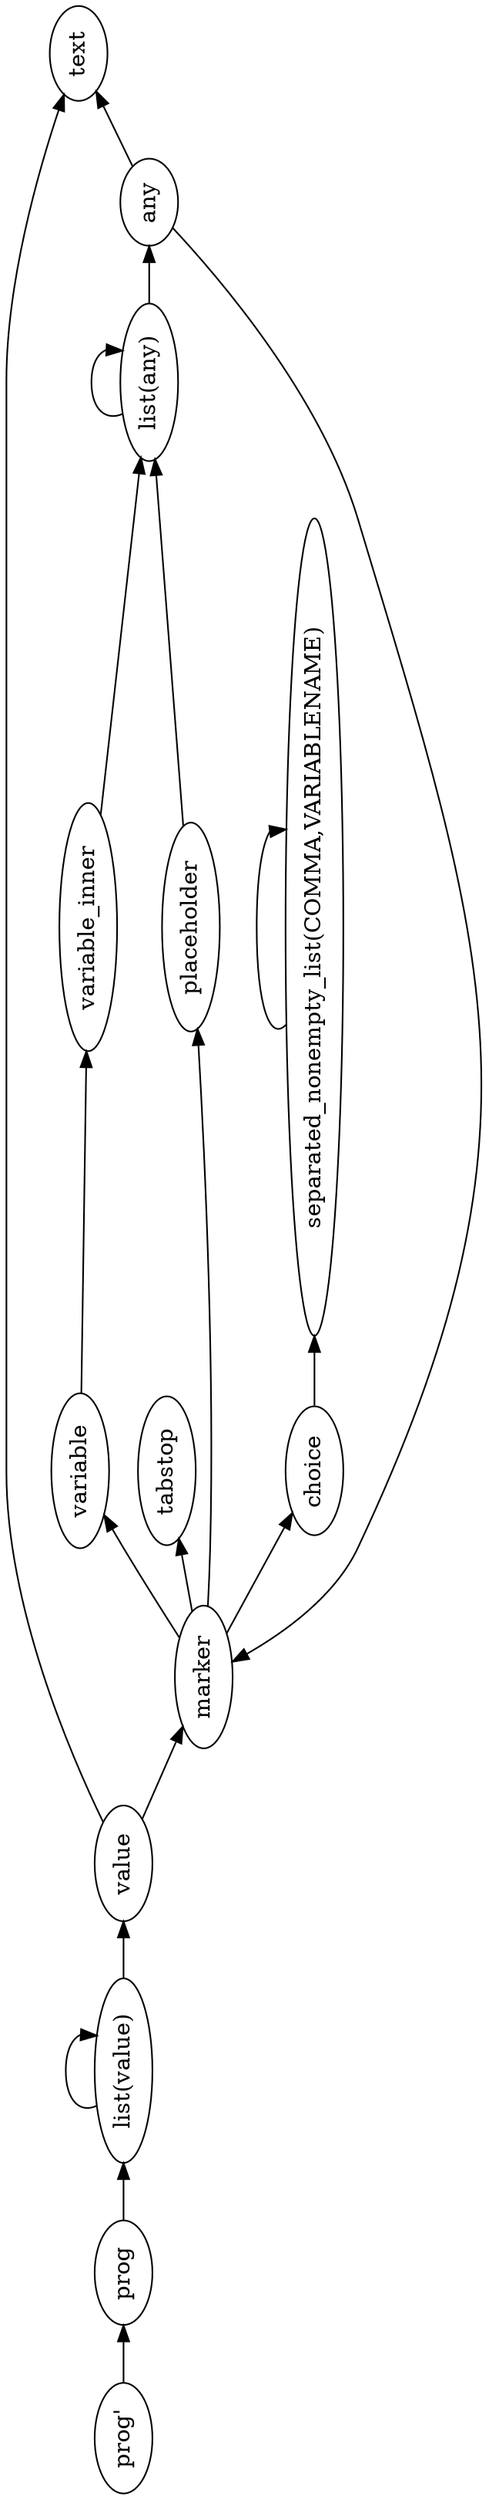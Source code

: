 digraph G {
orientation = landscape;
rankdir = LR;
ratio = compress;
nt0 [ label="prog'" ] ;
nt1 [ label="variable_inner" ] ;
nt2 [ label="variable" ] ;
nt3 [ label="value" ] ;
nt4 [ label="text" ] ;
nt5 [ label="tabstop" ] ;
nt6 [ label="separated_nonempty_list(COMMA,VARIABLENAME)" ] ;
nt7 [ label="prog" ] ;
nt8 [ label="placeholder" ] ;
nt9 [ label="marker" ] ;
nt10 [ label="list(value)" ] ;
nt11 [ label="list(any)" ] ;
nt12 [ label="choice" ] ;
nt13 [ label="any" ] ;
nt0 -> nt7 [ label="" ] ;
nt1 -> nt11 [ label="" ] ;
nt2 -> nt1 [ label="" ] ;
nt3 -> nt4 [ label="" ] ;
nt3 -> nt9 [ label="" ] ;
nt6 -> nt6 [ label="" ] ;
nt7 -> nt10 [ label="" ] ;
nt8 -> nt11 [ label="" ] ;
nt9 -> nt2 [ label="" ] ;
nt9 -> nt5 [ label="" ] ;
nt9 -> nt8 [ label="" ] ;
nt9 -> nt12 [ label="" ] ;
nt10 -> nt3 [ label="" ] ;
nt10 -> nt10 [ label="" ] ;
nt11 -> nt11 [ label="" ] ;
nt11 -> nt13 [ label="" ] ;
nt12 -> nt6 [ label="" ] ;
nt13 -> nt4 [ label="" ] ;
nt13 -> nt9 [ label="" ] ;

}

